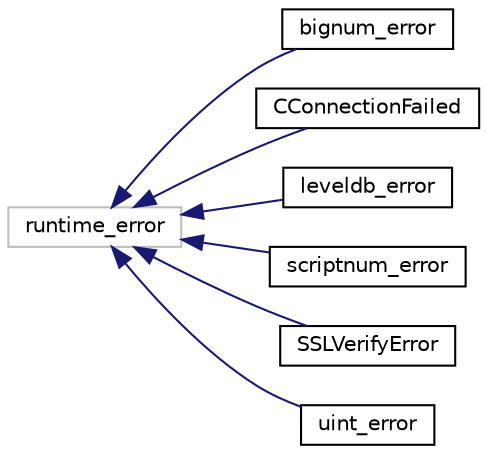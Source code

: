 digraph "Graphical Class Hierarchy"
{
 // LATEX_PDF_SIZE
  edge [fontname="Helvetica",fontsize="10",labelfontname="Helvetica",labelfontsize="10"];
  node [fontname="Helvetica",fontsize="10",shape=record];
  rankdir="LR";
  Node154 [label="runtime_error",height=0.2,width=0.4,color="grey75", fillcolor="white", style="filled",tooltip=" "];
  Node154 -> Node0 [dir="back",color="midnightblue",fontsize="10",style="solid",fontname="Helvetica"];
  Node0 [label="bignum_error",height=0.2,width=0.4,color="black", fillcolor="white", style="filled",URL="$classbignum__error.html",tooltip=" "];
  Node154 -> Node156 [dir="back",color="midnightblue",fontsize="10",style="solid",fontname="Helvetica"];
  Node156 [label="CConnectionFailed",height=0.2,width=0.4,color="black", fillcolor="white", style="filled",URL="$class_c_connection_failed.html",tooltip=" "];
  Node154 -> Node157 [dir="back",color="midnightblue",fontsize="10",style="solid",fontname="Helvetica"];
  Node157 [label="leveldb_error",height=0.2,width=0.4,color="black", fillcolor="white", style="filled",URL="$classleveldb__error.html",tooltip=" "];
  Node154 -> Node158 [dir="back",color="midnightblue",fontsize="10",style="solid",fontname="Helvetica"];
  Node158 [label="scriptnum_error",height=0.2,width=0.4,color="black", fillcolor="white", style="filled",URL="$classscriptnum__error.html",tooltip=" "];
  Node154 -> Node159 [dir="back",color="midnightblue",fontsize="10",style="solid",fontname="Helvetica"];
  Node159 [label="SSLVerifyError",height=0.2,width=0.4,color="black", fillcolor="white", style="filled",URL="$class_s_s_l_verify_error.html",tooltip=" "];
  Node154 -> Node160 [dir="back",color="midnightblue",fontsize="10",style="solid",fontname="Helvetica"];
  Node160 [label="uint_error",height=0.2,width=0.4,color="black", fillcolor="white", style="filled",URL="$classuint__error.html",tooltip=" "];
}
